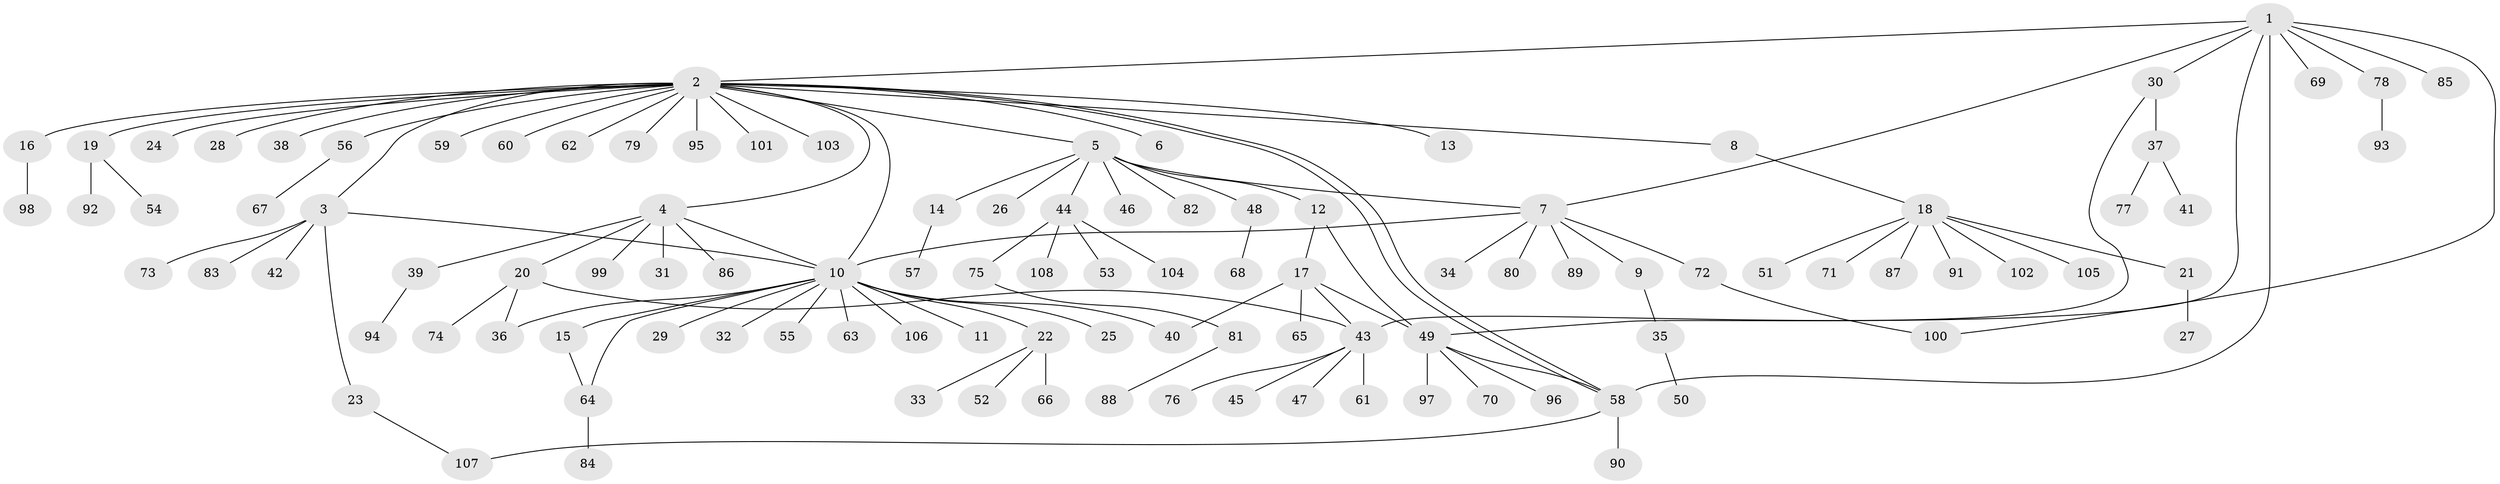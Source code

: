 // Generated by graph-tools (version 1.1) at 2025/25/03/09/25 03:25:55]
// undirected, 108 vertices, 123 edges
graph export_dot {
graph [start="1"]
  node [color=gray90,style=filled];
  1;
  2;
  3;
  4;
  5;
  6;
  7;
  8;
  9;
  10;
  11;
  12;
  13;
  14;
  15;
  16;
  17;
  18;
  19;
  20;
  21;
  22;
  23;
  24;
  25;
  26;
  27;
  28;
  29;
  30;
  31;
  32;
  33;
  34;
  35;
  36;
  37;
  38;
  39;
  40;
  41;
  42;
  43;
  44;
  45;
  46;
  47;
  48;
  49;
  50;
  51;
  52;
  53;
  54;
  55;
  56;
  57;
  58;
  59;
  60;
  61;
  62;
  63;
  64;
  65;
  66;
  67;
  68;
  69;
  70;
  71;
  72;
  73;
  74;
  75;
  76;
  77;
  78;
  79;
  80;
  81;
  82;
  83;
  84;
  85;
  86;
  87;
  88;
  89;
  90;
  91;
  92;
  93;
  94;
  95;
  96;
  97;
  98;
  99;
  100;
  101;
  102;
  103;
  104;
  105;
  106;
  107;
  108;
  1 -- 2;
  1 -- 7;
  1 -- 30;
  1 -- 49;
  1 -- 58;
  1 -- 69;
  1 -- 78;
  1 -- 85;
  1 -- 100;
  2 -- 3;
  2 -- 4;
  2 -- 5;
  2 -- 6;
  2 -- 8;
  2 -- 10;
  2 -- 13;
  2 -- 16;
  2 -- 19;
  2 -- 24;
  2 -- 28;
  2 -- 38;
  2 -- 56;
  2 -- 58;
  2 -- 58;
  2 -- 59;
  2 -- 60;
  2 -- 62;
  2 -- 79;
  2 -- 95;
  2 -- 101;
  2 -- 103;
  3 -- 10;
  3 -- 23;
  3 -- 42;
  3 -- 73;
  3 -- 83;
  4 -- 10;
  4 -- 20;
  4 -- 31;
  4 -- 39;
  4 -- 86;
  4 -- 99;
  5 -- 7;
  5 -- 12;
  5 -- 14;
  5 -- 26;
  5 -- 44;
  5 -- 46;
  5 -- 48;
  5 -- 82;
  7 -- 9;
  7 -- 10;
  7 -- 34;
  7 -- 72;
  7 -- 80;
  7 -- 89;
  8 -- 18;
  9 -- 35;
  10 -- 11;
  10 -- 15;
  10 -- 22;
  10 -- 25;
  10 -- 29;
  10 -- 32;
  10 -- 36;
  10 -- 40;
  10 -- 55;
  10 -- 63;
  10 -- 64;
  10 -- 106;
  12 -- 17;
  12 -- 49;
  14 -- 57;
  15 -- 64;
  16 -- 98;
  17 -- 40;
  17 -- 43;
  17 -- 49;
  17 -- 65;
  18 -- 21;
  18 -- 51;
  18 -- 71;
  18 -- 87;
  18 -- 91;
  18 -- 102;
  18 -- 105;
  19 -- 54;
  19 -- 92;
  20 -- 36;
  20 -- 43;
  20 -- 74;
  21 -- 27;
  22 -- 33;
  22 -- 52;
  22 -- 66;
  23 -- 107;
  30 -- 37;
  30 -- 43;
  35 -- 50;
  37 -- 41;
  37 -- 77;
  39 -- 94;
  43 -- 45;
  43 -- 47;
  43 -- 61;
  43 -- 76;
  44 -- 53;
  44 -- 75;
  44 -- 104;
  44 -- 108;
  48 -- 68;
  49 -- 58;
  49 -- 70;
  49 -- 96;
  49 -- 97;
  56 -- 67;
  58 -- 90;
  58 -- 107;
  64 -- 84;
  72 -- 100;
  75 -- 81;
  78 -- 93;
  81 -- 88;
}
